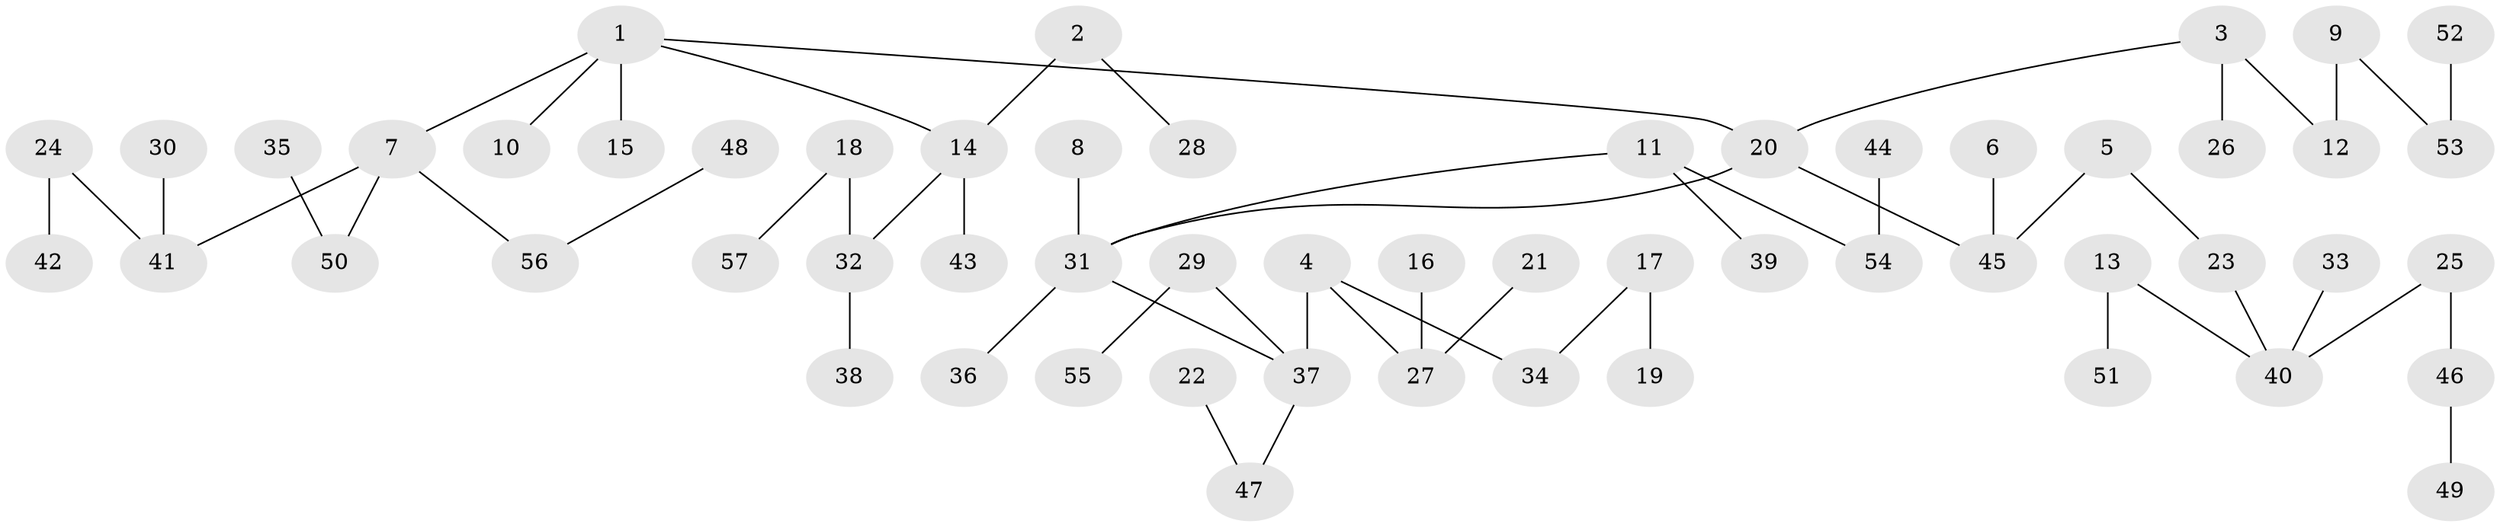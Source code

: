 // original degree distribution, {5: 0.03508771929824561, 6: 0.02631578947368421, 2: 0.22807017543859648, 4: 0.06140350877192982, 3: 0.14912280701754385, 1: 0.5}
// Generated by graph-tools (version 1.1) at 2025/02/03/09/25 03:02:19]
// undirected, 57 vertices, 56 edges
graph export_dot {
graph [start="1"]
  node [color=gray90,style=filled];
  1;
  2;
  3;
  4;
  5;
  6;
  7;
  8;
  9;
  10;
  11;
  12;
  13;
  14;
  15;
  16;
  17;
  18;
  19;
  20;
  21;
  22;
  23;
  24;
  25;
  26;
  27;
  28;
  29;
  30;
  31;
  32;
  33;
  34;
  35;
  36;
  37;
  38;
  39;
  40;
  41;
  42;
  43;
  44;
  45;
  46;
  47;
  48;
  49;
  50;
  51;
  52;
  53;
  54;
  55;
  56;
  57;
  1 -- 7 [weight=1.0];
  1 -- 10 [weight=1.0];
  1 -- 14 [weight=1.0];
  1 -- 15 [weight=1.0];
  1 -- 20 [weight=1.0];
  2 -- 14 [weight=1.0];
  2 -- 28 [weight=1.0];
  3 -- 12 [weight=1.0];
  3 -- 20 [weight=1.0];
  3 -- 26 [weight=1.0];
  4 -- 27 [weight=1.0];
  4 -- 34 [weight=1.0];
  4 -- 37 [weight=1.0];
  5 -- 23 [weight=1.0];
  5 -- 45 [weight=1.0];
  6 -- 45 [weight=1.0];
  7 -- 41 [weight=1.0];
  7 -- 50 [weight=1.0];
  7 -- 56 [weight=1.0];
  8 -- 31 [weight=1.0];
  9 -- 12 [weight=1.0];
  9 -- 53 [weight=1.0];
  11 -- 31 [weight=1.0];
  11 -- 39 [weight=1.0];
  11 -- 54 [weight=1.0];
  13 -- 40 [weight=1.0];
  13 -- 51 [weight=1.0];
  14 -- 32 [weight=1.0];
  14 -- 43 [weight=1.0];
  16 -- 27 [weight=1.0];
  17 -- 19 [weight=1.0];
  17 -- 34 [weight=1.0];
  18 -- 32 [weight=1.0];
  18 -- 57 [weight=1.0];
  20 -- 31 [weight=1.0];
  20 -- 45 [weight=1.0];
  21 -- 27 [weight=1.0];
  22 -- 47 [weight=1.0];
  23 -- 40 [weight=1.0];
  24 -- 41 [weight=1.0];
  24 -- 42 [weight=1.0];
  25 -- 40 [weight=1.0];
  25 -- 46 [weight=1.0];
  29 -- 37 [weight=1.0];
  29 -- 55 [weight=1.0];
  30 -- 41 [weight=1.0];
  31 -- 36 [weight=1.0];
  31 -- 37 [weight=1.0];
  32 -- 38 [weight=1.0];
  33 -- 40 [weight=1.0];
  35 -- 50 [weight=1.0];
  37 -- 47 [weight=1.0];
  44 -- 54 [weight=1.0];
  46 -- 49 [weight=1.0];
  48 -- 56 [weight=1.0];
  52 -- 53 [weight=1.0];
}
